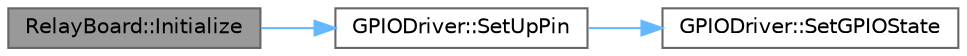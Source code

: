 digraph "RelayBoard::Initialize"
{
 // LATEX_PDF_SIZE
  bgcolor="transparent";
  edge [fontname=Helvetica,fontsize=10,labelfontname=Helvetica,labelfontsize=10];
  node [fontname=Helvetica,fontsize=10,shape=box,height=0.2,width=0.4];
  rankdir="LR";
  Node1 [label="RelayBoard::Initialize",height=0.2,width=0.4,color="gray40", fillcolor="grey60", style="filled", fontcolor="black",tooltip=" "];
  Node1 -> Node2 [color="steelblue1",style="solid"];
  Node2 [label="GPIODriver::SetUpPin",height=0.2,width=0.4,color="grey40", fillcolor="white", style="filled",URL="$class_g_p_i_o_driver.html#a314ce5622d8049f62b662b62fd3debe7",tooltip=" "];
  Node2 -> Node3 [color="steelblue1",style="solid"];
  Node3 [label="GPIODriver::SetGPIOState",height=0.2,width=0.4,color="grey40", fillcolor="white", style="filled",URL="$class_g_p_i_o_driver.html#a32a483cec3179d1d13acb1dad37b21ad",tooltip=" "];
}
